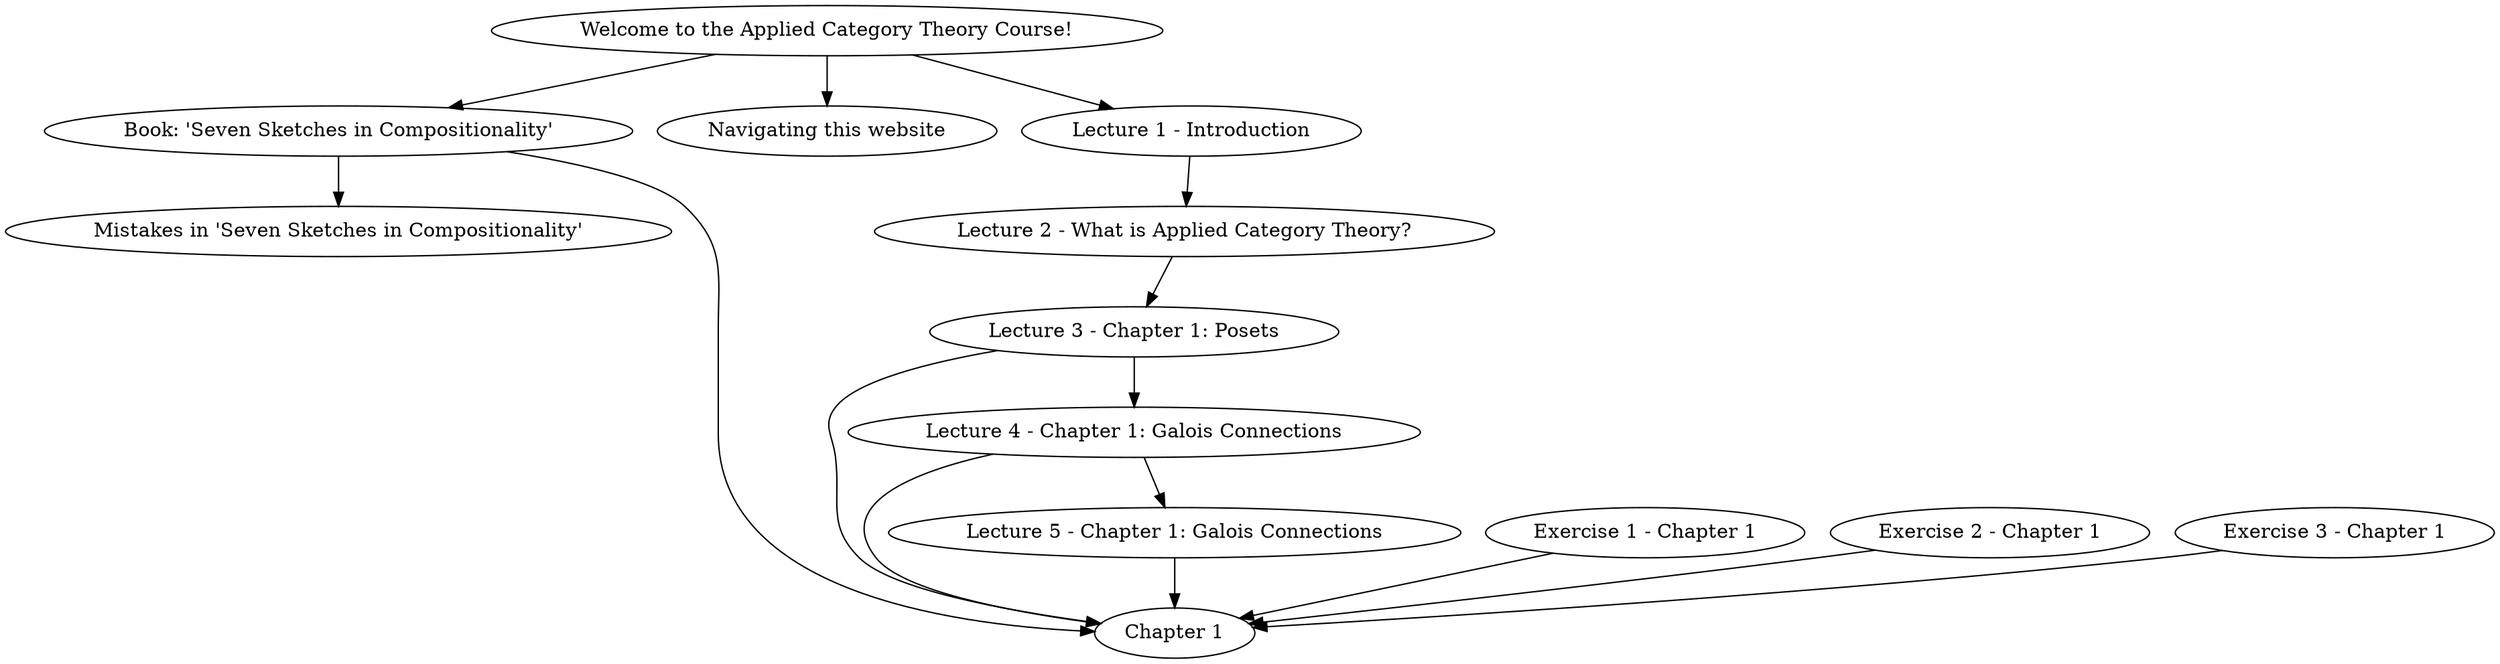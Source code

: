 digraph G {
	"Welcome to the Applied Category Theory Course!" -> "Book: 'Seven Sketches in Compositionality'"
	"Welcome to the Applied Category Theory Course!" -> "Navigating this website"
	"Book: 'Seven Sketches in Compositionality'" -> "Mistakes in 'Seven Sketches in Compositionality'"
	"Book: 'Seven Sketches in Compositionality'" -> "Chapter 1"
	"Welcome to the Applied Category Theory Course!" -> "Lecture 1 - Introduction"
	"Lecture 1 - Introduction" -> "Lecture 2 - What is Applied Category Theory?"
	"Lecture 2 - What is Applied Category Theory?" -> "Lecture 3 - Chapter 1: Posets"
	"Lecture 3 - Chapter 1: Posets" -> "Chapter 1"
	"Lecture 3 - Chapter 1: Posets" -> "Lecture 4 - Chapter 1: Galois Connections"
	"Lecture 4 - Chapter 1: Galois Connections" -> "Chapter 1"
	"Lecture 4 - Chapter 1: Galois Connections" -> "Lecture 5 - Chapter 1: Galois Connections"
	"Lecture 5 - Chapter 1: Galois Connections" -> "Chapter 1"
	"Exercise 1 - Chapter 1" -> "Chapter 1"
	"Exercise 2 - Chapter 1" -> "Chapter 1"
	"Exercise 3 - Chapter 1" -> "Chapter 1"
}
